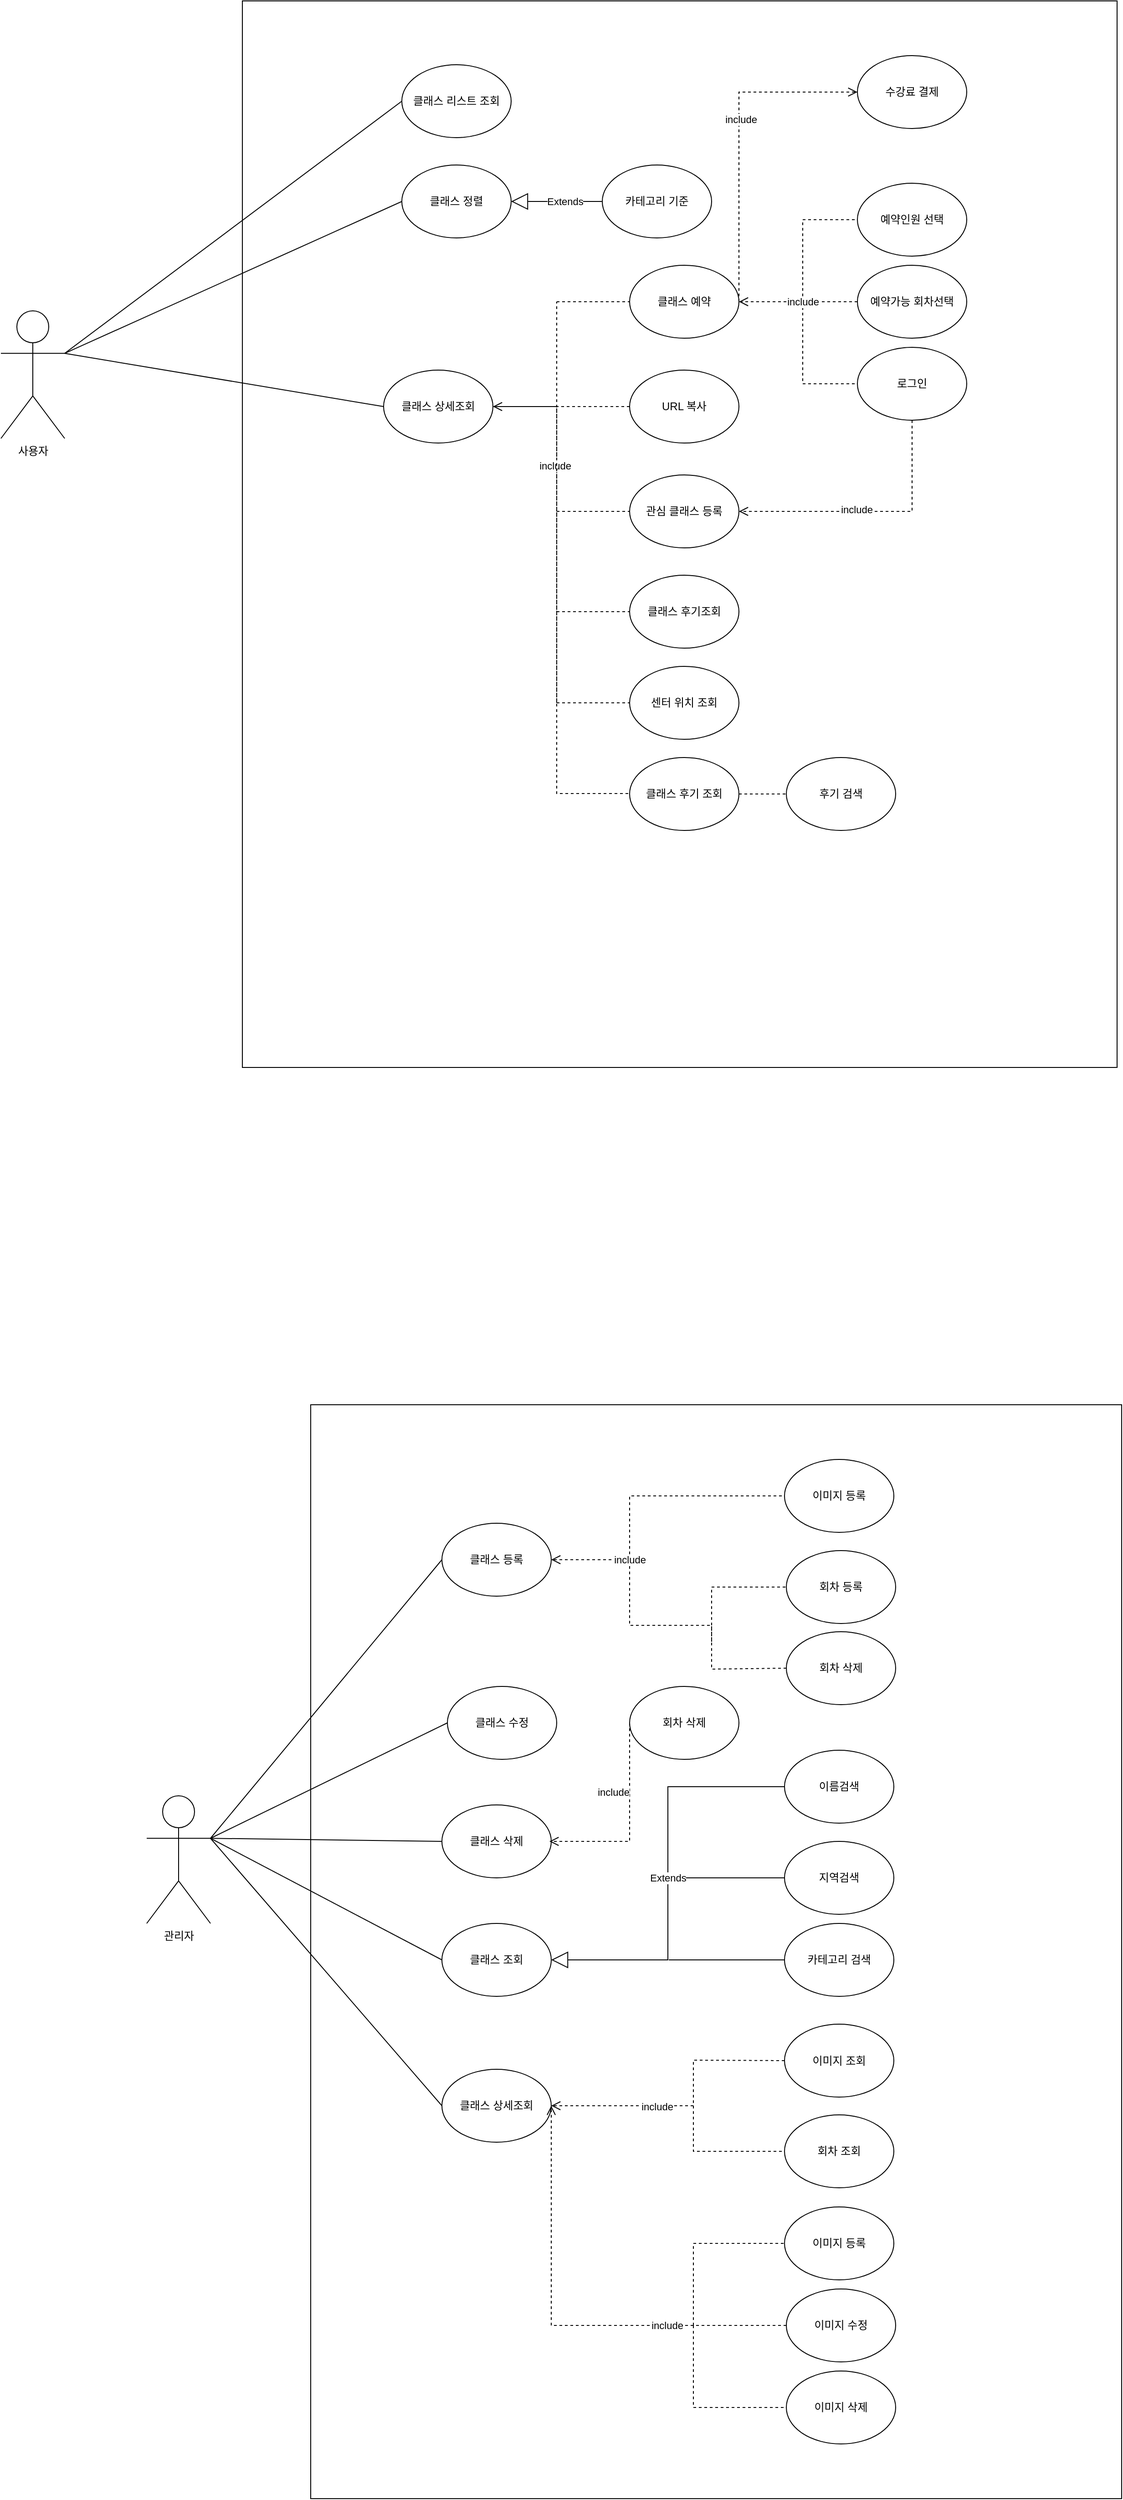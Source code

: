 <mxfile version="21.1.4" type="device">
  <diagram name="페이지-1" id="zgUNzpv_1WJQ5rxB1u2U">
    <mxGraphModel dx="1290" dy="1710" grid="1" gridSize="10" guides="1" tooltips="1" connect="1" arrows="1" fold="1" page="1" pageScale="1" pageWidth="827" pageHeight="1169" math="0" shadow="0">
      <root>
        <mxCell id="0" />
        <mxCell id="1" parent="0" />
        <mxCell id="yHIf9WJu6i8qHb0t4-19-78" value="" style="rounded=0;whiteSpace=wrap;html=1;" parent="1" vertex="1">
          <mxGeometry x="325" y="-200" width="960" height="1170" as="geometry" />
        </mxCell>
        <mxCell id="yHIf9WJu6i8qHb0t4-19-63" value="" style="rounded=0;whiteSpace=wrap;html=1;" parent="1" vertex="1">
          <mxGeometry x="400" y="1340" width="890" height="1200" as="geometry" />
        </mxCell>
        <mxCell id="Tm5OL89H6dSyZLh9gVA5-1" value="사용자" style="shape=umlActor;verticalLabelPosition=bottom;verticalAlign=top;html=1;outlineConnect=0;" parent="1" vertex="1">
          <mxGeometry x="60" y="140" width="70" height="140" as="geometry" />
        </mxCell>
        <mxCell id="Tm5OL89H6dSyZLh9gVA5-15" value="관리자" style="shape=umlActor;verticalLabelPosition=bottom;verticalAlign=top;html=1;outlineConnect=0;" parent="1" vertex="1">
          <mxGeometry x="220" y="1769" width="70" height="140" as="geometry" />
        </mxCell>
        <mxCell id="Tm5OL89H6dSyZLh9gVA5-9" value="클래스 등록" style="ellipse;whiteSpace=wrap;html=1;" parent="1" vertex="1">
          <mxGeometry x="544" y="1470" width="120" height="80" as="geometry" />
        </mxCell>
        <mxCell id="Tm5OL89H6dSyZLh9gVA5-10" value="클래스 수정" style="ellipse;whiteSpace=wrap;html=1;" parent="1" vertex="1">
          <mxGeometry x="550" y="1649" width="120" height="80" as="geometry" />
        </mxCell>
        <mxCell id="Tm5OL89H6dSyZLh9gVA5-11" value="클래스 삭제" style="ellipse;whiteSpace=wrap;html=1;" parent="1" vertex="1">
          <mxGeometry x="544" y="1779" width="120" height="80" as="geometry" />
        </mxCell>
        <mxCell id="Tm5OL89H6dSyZLh9gVA5-12" value="클래스 조회" style="ellipse;whiteSpace=wrap;html=1;" parent="1" vertex="1">
          <mxGeometry x="544" y="1909" width="120" height="80" as="geometry" />
        </mxCell>
        <mxCell id="Tm5OL89H6dSyZLh9gVA5-13" value="클래스 상세조회" style="ellipse;whiteSpace=wrap;html=1;" parent="1" vertex="1">
          <mxGeometry x="544" y="2069" width="120" height="80" as="geometry" />
        </mxCell>
        <mxCell id="Tm5OL89H6dSyZLh9gVA5-19" value="" style="endArrow=none;html=1;rounded=0;exitX=1;exitY=0.333;exitDx=0;exitDy=0;exitPerimeter=0;entryX=0;entryY=0.5;entryDx=0;entryDy=0;" parent="1" source="Tm5OL89H6dSyZLh9gVA5-15" target="Tm5OL89H6dSyZLh9gVA5-10" edge="1">
          <mxGeometry width="50" height="50" relative="1" as="geometry">
            <mxPoint x="-610" y="1255.667" as="sourcePoint" />
            <mxPoint x="-430" y="759" as="targetPoint" />
          </mxGeometry>
        </mxCell>
        <mxCell id="Tm5OL89H6dSyZLh9gVA5-20" value="" style="endArrow=none;html=1;rounded=0;entryX=0;entryY=0.5;entryDx=0;entryDy=0;exitX=1;exitY=0.333;exitDx=0;exitDy=0;exitPerimeter=0;" parent="1" source="Tm5OL89H6dSyZLh9gVA5-15" target="Tm5OL89H6dSyZLh9gVA5-9" edge="1">
          <mxGeometry width="50" height="50" relative="1" as="geometry">
            <mxPoint x="370" y="1499" as="sourcePoint" />
            <mxPoint x="-350" y="764" as="targetPoint" />
          </mxGeometry>
        </mxCell>
        <mxCell id="Tm5OL89H6dSyZLh9gVA5-21" value="" style="endArrow=none;html=1;rounded=0;entryX=0;entryY=0.5;entryDx=0;entryDy=0;exitX=1;exitY=0.333;exitDx=0;exitDy=0;exitPerimeter=0;" parent="1" source="Tm5OL89H6dSyZLh9gVA5-15" target="Tm5OL89H6dSyZLh9gVA5-11" edge="1">
          <mxGeometry width="50" height="50" relative="1" as="geometry">
            <mxPoint x="290" y="1224" as="sourcePoint" />
            <mxPoint x="-350" y="664" as="targetPoint" />
          </mxGeometry>
        </mxCell>
        <mxCell id="Tm5OL89H6dSyZLh9gVA5-22" value="" style="endArrow=none;html=1;rounded=0;entryX=0;entryY=0.5;entryDx=0;entryDy=0;exitX=1;exitY=0.333;exitDx=0;exitDy=0;exitPerimeter=0;" parent="1" source="Tm5OL89H6dSyZLh9gVA5-15" target="Tm5OL89H6dSyZLh9gVA5-12" edge="1">
          <mxGeometry width="50" height="50" relative="1" as="geometry">
            <mxPoint x="-610" y="1255.667" as="sourcePoint" />
            <mxPoint x="-350" y="864" as="targetPoint" />
          </mxGeometry>
        </mxCell>
        <mxCell id="Tm5OL89H6dSyZLh9gVA5-23" value="" style="endArrow=none;html=1;rounded=0;entryX=0;entryY=0.5;entryDx=0;entryDy=0;exitX=1;exitY=0.333;exitDx=0;exitDy=0;exitPerimeter=0;" parent="1" source="Tm5OL89H6dSyZLh9gVA5-15" target="Tm5OL89H6dSyZLh9gVA5-13" edge="1">
          <mxGeometry width="50" height="50" relative="1" as="geometry">
            <mxPoint x="-610" y="1255.667" as="sourcePoint" />
            <mxPoint x="-350" y="964" as="targetPoint" />
          </mxGeometry>
        </mxCell>
        <mxCell id="Tm5OL89H6dSyZLh9gVA5-25" value="클래스 리스트 조회" style="ellipse;whiteSpace=wrap;html=1;" parent="1" vertex="1">
          <mxGeometry x="500" y="-130" width="120" height="80" as="geometry" />
        </mxCell>
        <mxCell id="Tm5OL89H6dSyZLh9gVA5-26" value="클래스 상세조회" style="ellipse;whiteSpace=wrap;html=1;" parent="1" vertex="1">
          <mxGeometry x="480" y="205" width="120" height="80" as="geometry" />
        </mxCell>
        <mxCell id="Tm5OL89H6dSyZLh9gVA5-28" value="클래스 정렬" style="ellipse;whiteSpace=wrap;html=1;" parent="1" vertex="1">
          <mxGeometry x="500" y="-20" width="120" height="80" as="geometry" />
        </mxCell>
        <mxCell id="Tm5OL89H6dSyZLh9gVA5-30" value="카테고리 기준" style="ellipse;whiteSpace=wrap;html=1;" parent="1" vertex="1">
          <mxGeometry x="720" y="-20" width="120" height="80" as="geometry" />
        </mxCell>
        <mxCell id="Tm5OL89H6dSyZLh9gVA5-33" value="클래스 예약" style="ellipse;whiteSpace=wrap;html=1;" parent="1" vertex="1">
          <mxGeometry x="750" y="90" width="120" height="80" as="geometry" />
        </mxCell>
        <mxCell id="Tm5OL89H6dSyZLh9gVA5-36" value="" style="endArrow=none;html=1;rounded=0;exitX=1;exitY=0.333;exitDx=0;exitDy=0;exitPerimeter=0;entryX=0;entryY=0.5;entryDx=0;entryDy=0;" parent="1" source="Tm5OL89H6dSyZLh9gVA5-1" target="Tm5OL89H6dSyZLh9gVA5-28" edge="1">
          <mxGeometry width="50" height="50" relative="1" as="geometry">
            <mxPoint x="230" y="127" as="sourcePoint" />
            <mxPoint x="490" y="-60" as="targetPoint" />
          </mxGeometry>
        </mxCell>
        <mxCell id="Tm5OL89H6dSyZLh9gVA5-37" value="" style="endArrow=none;html=1;rounded=0;exitX=1;exitY=0.333;exitDx=0;exitDy=0;exitPerimeter=0;entryX=0;entryY=0.5;entryDx=0;entryDy=0;" parent="1" source="Tm5OL89H6dSyZLh9gVA5-1" target="Tm5OL89H6dSyZLh9gVA5-25" edge="1">
          <mxGeometry width="50" height="50" relative="1" as="geometry">
            <mxPoint x="230" y="127" as="sourcePoint" />
            <mxPoint x="490" y="30" as="targetPoint" />
          </mxGeometry>
        </mxCell>
        <mxCell id="Tm5OL89H6dSyZLh9gVA5-38" value="" style="endArrow=none;html=1;rounded=0;exitX=1;exitY=0.333;exitDx=0;exitDy=0;exitPerimeter=0;entryX=0;entryY=0.5;entryDx=0;entryDy=0;" parent="1" source="Tm5OL89H6dSyZLh9gVA5-1" target="Tm5OL89H6dSyZLh9gVA5-26" edge="1">
          <mxGeometry width="50" height="50" relative="1" as="geometry">
            <mxPoint x="230" y="127" as="sourcePoint" />
            <mxPoint x="490" y="130" as="targetPoint" />
          </mxGeometry>
        </mxCell>
        <mxCell id="Tm5OL89H6dSyZLh9gVA5-40" value="URL 복사" style="ellipse;whiteSpace=wrap;html=1;" parent="1" vertex="1">
          <mxGeometry x="750" y="205" width="120" height="80" as="geometry" />
        </mxCell>
        <mxCell id="Tm5OL89H6dSyZLh9gVA5-41" value="관심 클래스 등록" style="ellipse;whiteSpace=wrap;html=1;" parent="1" vertex="1">
          <mxGeometry x="750" y="320" width="120" height="80" as="geometry" />
        </mxCell>
        <mxCell id="Tm5OL89H6dSyZLh9gVA5-48" value="예약가능 회차선택" style="ellipse;whiteSpace=wrap;html=1;" parent="1" vertex="1">
          <mxGeometry x="1000" y="90" width="120" height="80" as="geometry" />
        </mxCell>
        <mxCell id="Tm5OL89H6dSyZLh9gVA5-49" value="로그인" style="ellipse;whiteSpace=wrap;html=1;" parent="1" vertex="1">
          <mxGeometry x="1000" y="180" width="120" height="80" as="geometry" />
        </mxCell>
        <mxCell id="Tm5OL89H6dSyZLh9gVA5-50" value="수강료 결제" style="ellipse;whiteSpace=wrap;html=1;" parent="1" vertex="1">
          <mxGeometry x="1000" y="-140" width="120" height="80" as="geometry" />
        </mxCell>
        <mxCell id="Tm5OL89H6dSyZLh9gVA5-59" value="Extends" style="endArrow=block;endSize=16;endFill=0;html=1;rounded=0;entryX=1;entryY=0.5;entryDx=0;entryDy=0;exitX=0;exitY=0.5;exitDx=0;exitDy=0;edgeStyle=elbowEdgeStyle;" parent="1" source="Tm5OL89H6dSyZLh9gVA5-30" target="Tm5OL89H6dSyZLh9gVA5-28" edge="1">
          <mxGeometry x="-0.167" width="160" relative="1" as="geometry">
            <mxPoint x="970" y="-100" as="sourcePoint" />
            <mxPoint x="1130" y="-100" as="targetPoint" />
            <mxPoint as="offset" />
          </mxGeometry>
        </mxCell>
        <mxCell id="Tm5OL89H6dSyZLh9gVA5-60" value="" style="html=1;verticalAlign=bottom;endArrow=open;dashed=1;endSize=8;elbow=vertical;rounded=0;exitX=0;exitY=0.5;exitDx=0;exitDy=0;" parent="1" source="Tm5OL89H6dSyZLh9gVA5-40" edge="1">
          <mxGeometry x="1" y="176" relative="1" as="geometry">
            <mxPoint x="690" y="250" as="sourcePoint" />
            <mxPoint x="600" y="245" as="targetPoint" />
            <mxPoint x="-31" y="-9" as="offset" />
            <Array as="points" />
          </mxGeometry>
        </mxCell>
        <mxCell id="Tm5OL89H6dSyZLh9gVA5-71" style="edgeStyle=orthogonalEdgeStyle;rounded=0;orthogonalLoop=1;jettySize=auto;html=1;exitX=0.5;exitY=1;exitDx=0;exitDy=0;" parent="1" source="Tm5OL89H6dSyZLh9gVA5-41" target="Tm5OL89H6dSyZLh9gVA5-41" edge="1">
          <mxGeometry relative="1" as="geometry" />
        </mxCell>
        <mxCell id="Tm5OL89H6dSyZLh9gVA5-73" value="클래스 후기조회" style="ellipse;whiteSpace=wrap;html=1;" parent="1" vertex="1">
          <mxGeometry x="750" y="430" width="120" height="80" as="geometry" />
        </mxCell>
        <mxCell id="Tm5OL89H6dSyZLh9gVA5-75" value="클래스 후기 조회" style="ellipse;whiteSpace=wrap;html=1;" parent="1" vertex="1">
          <mxGeometry x="750" y="630" width="120" height="80" as="geometry" />
        </mxCell>
        <mxCell id="yHIf9WJu6i8qHb0t4-19-3" value="예약인원 선택" style="ellipse;whiteSpace=wrap;html=1;" parent="1" vertex="1">
          <mxGeometry x="1000" width="120" height="80" as="geometry" />
        </mxCell>
        <mxCell id="yHIf9WJu6i8qHb0t4-19-7" value="센터 위치 조회" style="ellipse;whiteSpace=wrap;html=1;" parent="1" vertex="1">
          <mxGeometry x="750" y="530" width="120" height="80" as="geometry" />
        </mxCell>
        <mxCell id="yHIf9WJu6i8qHb0t4-19-10" value="" style="endArrow=none;dashed=1;html=1;rounded=0;entryX=0;entryY=0.5;entryDx=0;entryDy=0;" parent="1" target="Tm5OL89H6dSyZLh9gVA5-41" edge="1">
          <mxGeometry width="50" height="50" relative="1" as="geometry">
            <mxPoint x="670" y="360" as="sourcePoint" />
            <mxPoint x="720" y="310" as="targetPoint" />
          </mxGeometry>
        </mxCell>
        <mxCell id="yHIf9WJu6i8qHb0t4-19-11" value="" style="endArrow=none;dashed=1;html=1;rounded=0;" parent="1" edge="1">
          <mxGeometry width="50" height="50" relative="1" as="geometry">
            <mxPoint x="670" y="570" as="sourcePoint" />
            <mxPoint x="670" y="130" as="targetPoint" />
          </mxGeometry>
        </mxCell>
        <mxCell id="yHIf9WJu6i8qHb0t4-19-22" value="include" style="edgeLabel;html=1;align=center;verticalAlign=middle;resizable=0;points=[];" parent="yHIf9WJu6i8qHb0t4-19-11" vertex="1" connectable="0">
          <mxGeometry x="0.297" y="2" relative="1" as="geometry">
            <mxPoint y="25" as="offset" />
          </mxGeometry>
        </mxCell>
        <mxCell id="yHIf9WJu6i8qHb0t4-19-12" value="" style="endArrow=none;dashed=1;html=1;rounded=0;entryX=0;entryY=0.5;entryDx=0;entryDy=0;" parent="1" target="Tm5OL89H6dSyZLh9gVA5-33" edge="1">
          <mxGeometry width="50" height="50" relative="1" as="geometry">
            <mxPoint x="670" y="130" as="sourcePoint" />
            <mxPoint x="720" y="130" as="targetPoint" />
          </mxGeometry>
        </mxCell>
        <mxCell id="yHIf9WJu6i8qHb0t4-19-14" value="" style="endArrow=none;dashed=1;html=1;rounded=0;entryX=0;entryY=0.5;entryDx=0;entryDy=0;" parent="1" edge="1">
          <mxGeometry width="50" height="50" relative="1" as="geometry">
            <mxPoint x="670" y="470" as="sourcePoint" />
            <mxPoint x="750" y="470" as="targetPoint" />
          </mxGeometry>
        </mxCell>
        <mxCell id="yHIf9WJu6i8qHb0t4-19-15" value="" style="endArrow=none;dashed=1;html=1;rounded=0;entryX=0;entryY=0.5;entryDx=0;entryDy=0;" parent="1" target="yHIf9WJu6i8qHb0t4-19-7" edge="1">
          <mxGeometry width="50" height="50" relative="1" as="geometry">
            <mxPoint x="670" y="570" as="sourcePoint" />
            <mxPoint x="744" y="570" as="targetPoint" />
          </mxGeometry>
        </mxCell>
        <mxCell id="yHIf9WJu6i8qHb0t4-19-16" value="" style="endArrow=none;dashed=1;html=1;rounded=0;entryX=0;entryY=0.5;entryDx=0;entryDy=0;" parent="1" target="yHIf9WJu6i8qHb0t4-19-3" edge="1">
          <mxGeometry width="50" height="50" relative="1" as="geometry">
            <mxPoint x="940" y="130" as="sourcePoint" />
            <mxPoint x="920" y="-155" as="targetPoint" />
            <Array as="points">
              <mxPoint x="940" y="40" />
            </Array>
          </mxGeometry>
        </mxCell>
        <mxCell id="yHIf9WJu6i8qHb0t4-19-17" value="" style="endArrow=none;dashed=1;html=1;rounded=0;" parent="1" target="Tm5OL89H6dSyZLh9gVA5-49" edge="1">
          <mxGeometry width="50" height="50" relative="1" as="geometry">
            <mxPoint x="940" y="130" as="sourcePoint" />
            <mxPoint x="970" y="50" as="targetPoint" />
            <Array as="points">
              <mxPoint x="940" y="220" />
            </Array>
          </mxGeometry>
        </mxCell>
        <mxCell id="yHIf9WJu6i8qHb0t4-19-23" value="" style="html=1;verticalAlign=bottom;endArrow=open;dashed=1;endSize=8;elbow=vertical;rounded=0;exitX=0;exitY=0.5;exitDx=0;exitDy=0;" parent="1" source="Tm5OL89H6dSyZLh9gVA5-48" edge="1">
          <mxGeometry x="1" y="176" relative="1" as="geometry">
            <mxPoint x="990" y="130" as="sourcePoint" />
            <mxPoint x="870" y="130" as="targetPoint" />
            <mxPoint x="-31" y="-9" as="offset" />
            <Array as="points" />
          </mxGeometry>
        </mxCell>
        <mxCell id="yHIf9WJu6i8qHb0t4-19-26" value="include" style="edgeLabel;html=1;align=center;verticalAlign=middle;resizable=0;points=[];" parent="yHIf9WJu6i8qHb0t4-19-23" vertex="1" connectable="0">
          <mxGeometry x="-0.689" y="-2" relative="1" as="geometry">
            <mxPoint x="-40" y="2" as="offset" />
          </mxGeometry>
        </mxCell>
        <mxCell id="yHIf9WJu6i8qHb0t4-19-28" value="" style="html=1;verticalAlign=bottom;endArrow=open;dashed=1;endSize=8;elbow=vertical;rounded=0;exitX=1;exitY=0.5;exitDx=0;exitDy=0;entryX=0;entryY=0.5;entryDx=0;entryDy=0;" parent="1" source="Tm5OL89H6dSyZLh9gVA5-33" target="Tm5OL89H6dSyZLh9gVA5-50" edge="1">
          <mxGeometry x="1" y="176" relative="1" as="geometry">
            <mxPoint x="760" y="255" as="sourcePoint" />
            <mxPoint x="610" y="255" as="targetPoint" />
            <mxPoint x="-31" y="-9" as="offset" />
            <Array as="points">
              <mxPoint x="870" y="-100" />
            </Array>
          </mxGeometry>
        </mxCell>
        <mxCell id="yHIf9WJu6i8qHb0t4-19-29" value="include" style="edgeLabel;html=1;align=center;verticalAlign=middle;resizable=0;points=[];" parent="yHIf9WJu6i8qHb0t4-19-28" vertex="1" connectable="0">
          <mxGeometry x="0.112" y="-2" relative="1" as="geometry">
            <mxPoint as="offset" />
          </mxGeometry>
        </mxCell>
        <mxCell id="yHIf9WJu6i8qHb0t4-19-32" value="이미지 등록" style="ellipse;whiteSpace=wrap;html=1;" parent="1" vertex="1">
          <mxGeometry x="920" y="1400" width="120" height="80" as="geometry" />
        </mxCell>
        <mxCell id="yHIf9WJu6i8qHb0t4-19-33" value="" style="endArrow=none;dashed=1;html=1;rounded=0;entryX=0;entryY=0.5;entryDx=0;entryDy=0;" parent="1" target="yHIf9WJu6i8qHb0t4-19-32" edge="1">
          <mxGeometry width="50" height="50" relative="1" as="geometry">
            <mxPoint x="750" y="1510" as="sourcePoint" />
            <mxPoint x="807" y="1164" as="targetPoint" />
            <Array as="points">
              <mxPoint x="750" y="1440" />
            </Array>
          </mxGeometry>
        </mxCell>
        <mxCell id="yHIf9WJu6i8qHb0t4-19-41" value="회차 등록" style="ellipse;whiteSpace=wrap;html=1;" parent="1" vertex="1">
          <mxGeometry x="922" y="1500" width="120" height="80" as="geometry" />
        </mxCell>
        <mxCell id="yHIf9WJu6i8qHb0t4-19-42" value="" style="endArrow=none;dashed=1;html=1;rounded=0;entryX=0;entryY=0.5;entryDx=0;entryDy=0;" parent="1" target="yHIf9WJu6i8qHb0t4-19-41" edge="1">
          <mxGeometry width="50" height="50" relative="1" as="geometry">
            <mxPoint x="840" y="1600" as="sourcePoint" />
            <mxPoint x="820" y="1434" as="targetPoint" />
            <Array as="points">
              <mxPoint x="840" y="1540" />
            </Array>
          </mxGeometry>
        </mxCell>
        <mxCell id="yHIf9WJu6i8qHb0t4-19-44" value="회차 삭제" style="ellipse;whiteSpace=wrap;html=1;" parent="1" vertex="1">
          <mxGeometry x="922" y="1589" width="120" height="80" as="geometry" />
        </mxCell>
        <mxCell id="yHIf9WJu6i8qHb0t4-19-47" value="" style="html=1;verticalAlign=bottom;endArrow=open;dashed=1;endSize=8;elbow=vertical;rounded=0;exitX=0;exitY=0.5;exitDx=0;exitDy=0;entryX=1;entryY=0.5;entryDx=0;entryDy=0;" parent="1" source="yHIf9WJu6i8qHb0t4-19-44" target="Tm5OL89H6dSyZLh9gVA5-9" edge="1">
          <mxGeometry x="1" y="176" relative="1" as="geometry">
            <mxPoint x="900.0" y="1642.0" as="sourcePoint" />
            <mxPoint x="660" y="1439" as="targetPoint" />
            <mxPoint x="-31" y="-9" as="offset" />
            <Array as="points">
              <mxPoint x="840" y="1630" />
              <mxPoint x="840" y="1582" />
              <mxPoint x="750" y="1582" />
              <mxPoint x="750" y="1510" />
            </Array>
          </mxGeometry>
        </mxCell>
        <mxCell id="yHIf9WJu6i8qHb0t4-19-48" value="include" style="edgeLabel;html=1;align=center;verticalAlign=middle;resizable=0;points=[];rotation=0;" parent="yHIf9WJu6i8qHb0t4-19-47" vertex="1" connectable="0">
          <mxGeometry x="-0.689" y="-2" relative="1" as="geometry">
            <mxPoint x="-113" y="-118" as="offset" />
          </mxGeometry>
        </mxCell>
        <mxCell id="yHIf9WJu6i8qHb0t4-19-49" value="" style="html=1;verticalAlign=bottom;endArrow=open;dashed=1;endSize=8;elbow=vertical;rounded=0;exitX=0;exitY=0.5;exitDx=0;exitDy=0;" parent="1" source="yHIf9WJu6i8qHb0t4-19-52" edge="1">
          <mxGeometry x="1" y="176" relative="1" as="geometry">
            <mxPoint x="820" y="2059" as="sourcePoint" />
            <mxPoint x="664" y="2109" as="targetPoint" />
            <mxPoint x="-31" y="-9" as="offset" />
            <Array as="points">
              <mxPoint x="820" y="2059" />
              <mxPoint x="820" y="2109" />
            </Array>
          </mxGeometry>
        </mxCell>
        <mxCell id="yHIf9WJu6i8qHb0t4-19-50" value="include" style="edgeLabel;html=1;align=center;verticalAlign=middle;resizable=0;points=[];" parent="yHIf9WJu6i8qHb0t4-19-49" vertex="1" connectable="0">
          <mxGeometry x="-0.689" y="-2" relative="1" as="geometry">
            <mxPoint x="-93" y="52" as="offset" />
          </mxGeometry>
        </mxCell>
        <mxCell id="yHIf9WJu6i8qHb0t4-19-51" value="" style="endArrow=none;dashed=1;html=1;rounded=0;entryX=0;entryY=0.5;entryDx=0;entryDy=0;" parent="1" target="yHIf9WJu6i8qHb0t4-19-53" edge="1">
          <mxGeometry width="50" height="50" relative="1" as="geometry">
            <mxPoint x="820" y="2109" as="sourcePoint" />
            <mxPoint x="897.5" y="2149.5" as="targetPoint" />
            <Array as="points">
              <mxPoint x="820" y="2159" />
            </Array>
          </mxGeometry>
        </mxCell>
        <mxCell id="yHIf9WJu6i8qHb0t4-19-52" value="이미지 조회" style="ellipse;whiteSpace=wrap;html=1;" parent="1" vertex="1">
          <mxGeometry x="920" y="2019.5" width="120" height="80" as="geometry" />
        </mxCell>
        <mxCell id="yHIf9WJu6i8qHb0t4-19-53" value="회차 조회" style="ellipse;whiteSpace=wrap;html=1;" parent="1" vertex="1">
          <mxGeometry x="920" y="2119" width="120" height="80" as="geometry" />
        </mxCell>
        <mxCell id="yHIf9WJu6i8qHb0t4-19-54" value="" style="html=1;verticalAlign=bottom;endArrow=open;dashed=1;endSize=8;elbow=vertical;rounded=0;exitX=0;exitY=0.5;exitDx=0;exitDy=0;" parent="1" source="yHIf9WJu6i8qHb0t4-19-56" edge="1">
          <mxGeometry x="1" y="176" relative="1" as="geometry">
            <mxPoint x="800" y="1819" as="sourcePoint" />
            <mxPoint x="662" y="1819" as="targetPoint" />
            <mxPoint x="-31" y="-9" as="offset" />
            <Array as="points">
              <mxPoint x="750" y="1739" />
              <mxPoint x="750" y="1819" />
            </Array>
          </mxGeometry>
        </mxCell>
        <mxCell id="yHIf9WJu6i8qHb0t4-19-55" value="include" style="edgeLabel;html=1;align=center;verticalAlign=middle;resizable=0;points=[];" parent="yHIf9WJu6i8qHb0t4-19-54" vertex="1" connectable="0">
          <mxGeometry x="-0.689" y="-2" relative="1" as="geometry">
            <mxPoint x="-16" y="42" as="offset" />
          </mxGeometry>
        </mxCell>
        <mxCell id="yHIf9WJu6i8qHb0t4-19-56" value="회차 삭제" style="ellipse;whiteSpace=wrap;html=1;" parent="1" vertex="1">
          <mxGeometry x="750" y="1649" width="120" height="80" as="geometry" />
        </mxCell>
        <mxCell id="yHIf9WJu6i8qHb0t4-19-57" value="이름검색" style="ellipse;whiteSpace=wrap;html=1;" parent="1" vertex="1">
          <mxGeometry x="920" y="1719" width="120" height="80" as="geometry" />
        </mxCell>
        <mxCell id="yHIf9WJu6i8qHb0t4-19-59" value="지역검색" style="ellipse;whiteSpace=wrap;html=1;" parent="1" vertex="1">
          <mxGeometry x="920" y="1819" width="120" height="80" as="geometry" />
        </mxCell>
        <mxCell id="yHIf9WJu6i8qHb0t4-19-60" value="카테고리 검색" style="ellipse;whiteSpace=wrap;html=1;" parent="1" vertex="1">
          <mxGeometry x="920" y="1909" width="120" height="80" as="geometry" />
        </mxCell>
        <mxCell id="yHIf9WJu6i8qHb0t4-19-61" value="" style="endArrow=none;html=1;rounded=0;entryX=0;entryY=0.5;entryDx=0;entryDy=0;" parent="1" target="yHIf9WJu6i8qHb0t4-19-59" edge="1">
          <mxGeometry width="50" height="50" relative="1" as="geometry">
            <mxPoint x="797" y="1859" as="sourcePoint" />
            <mxPoint x="930" y="1859" as="targetPoint" />
          </mxGeometry>
        </mxCell>
        <mxCell id="yHIf9WJu6i8qHb0t4-19-62" value="" style="endArrow=none;html=1;rounded=0;entryX=0;entryY=0.5;entryDx=0;entryDy=0;" parent="1" target="yHIf9WJu6i8qHb0t4-19-60" edge="1">
          <mxGeometry width="50" height="50" relative="1" as="geometry">
            <mxPoint x="793" y="1949" as="sourcePoint" />
            <mxPoint x="900" y="1970" as="targetPoint" />
          </mxGeometry>
        </mxCell>
        <mxCell id="yHIf9WJu6i8qHb0t4-19-58" value="Extends" style="endArrow=block;endSize=16;endFill=0;html=1;rounded=0;entryX=1;entryY=0.5;entryDx=0;entryDy=0;exitX=0;exitY=0.5;exitDx=0;exitDy=0;edgeStyle=elbowEdgeStyle;" parent="1" source="yHIf9WJu6i8qHb0t4-19-57" edge="1">
          <mxGeometry x="0.021" width="160" relative="1" as="geometry">
            <mxPoint x="1024" y="1814" as="sourcePoint" />
            <mxPoint x="664" y="1949" as="targetPoint" />
            <mxPoint as="offset" />
          </mxGeometry>
        </mxCell>
        <mxCell id="yHIf9WJu6i8qHb0t4-19-64" value="이미지 등록" style="ellipse;whiteSpace=wrap;html=1;" parent="1" vertex="1">
          <mxGeometry x="920" y="2220" width="120" height="80" as="geometry" />
        </mxCell>
        <mxCell id="yHIf9WJu6i8qHb0t4-19-65" value="" style="endArrow=none;dashed=1;html=1;rounded=0;entryX=0;entryY=0.5;entryDx=0;entryDy=0;" parent="1" target="yHIf9WJu6i8qHb0t4-19-64" edge="1">
          <mxGeometry width="50" height="50" relative="1" as="geometry">
            <mxPoint x="820" y="2350" as="sourcePoint" />
            <mxPoint x="828" y="2215" as="targetPoint" />
            <Array as="points">
              <mxPoint x="820" y="2260" />
            </Array>
          </mxGeometry>
        </mxCell>
        <mxCell id="yHIf9WJu6i8qHb0t4-19-66" value="" style="html=1;verticalAlign=bottom;endArrow=open;dashed=1;endSize=8;elbow=vertical;rounded=0;exitX=0;exitY=0.5;exitDx=0;exitDy=0;entryX=1;entryY=0.5;entryDx=0;entryDy=0;" parent="1" source="yHIf9WJu6i8qHb0t4-19-68" target="Tm5OL89H6dSyZLh9gVA5-13" edge="1">
          <mxGeometry x="1" y="176" relative="1" as="geometry">
            <mxPoint x="1081" y="2470" as="sourcePoint" />
            <mxPoint x="670" y="2110" as="targetPoint" />
            <mxPoint x="-31" y="-9" as="offset" />
            <Array as="points">
              <mxPoint x="664" y="2350" />
              <mxPoint x="664" y="2220" />
            </Array>
          </mxGeometry>
        </mxCell>
        <mxCell id="yHIf9WJu6i8qHb0t4-19-67" value="include" style="edgeLabel;html=1;align=center;verticalAlign=middle;resizable=0;points=[];" parent="yHIf9WJu6i8qHb0t4-19-66" vertex="1" connectable="0">
          <mxGeometry x="-0.689" y="-2" relative="1" as="geometry">
            <mxPoint x="-54" y="2" as="offset" />
          </mxGeometry>
        </mxCell>
        <mxCell id="yHIf9WJu6i8qHb0t4-19-68" value="이미지 수정" style="ellipse;whiteSpace=wrap;html=1;" parent="1" vertex="1">
          <mxGeometry x="922" y="2310" width="120" height="80" as="geometry" />
        </mxCell>
        <mxCell id="yHIf9WJu6i8qHb0t4-19-69" value="이미지 삭제" style="ellipse;whiteSpace=wrap;html=1;" parent="1" vertex="1">
          <mxGeometry x="922" y="2400" width="120" height="80" as="geometry" />
        </mxCell>
        <mxCell id="yHIf9WJu6i8qHb0t4-19-70" value="" style="endArrow=none;dashed=1;html=1;rounded=0;entryX=0;entryY=0.5;entryDx=0;entryDy=0;" parent="1" target="yHIf9WJu6i8qHb0t4-19-69" edge="1">
          <mxGeometry width="50" height="50" relative="1" as="geometry">
            <mxPoint x="820" y="2350" as="sourcePoint" />
            <mxPoint x="908" y="2440" as="targetPoint" />
            <Array as="points">
              <mxPoint x="820" y="2440" />
            </Array>
          </mxGeometry>
        </mxCell>
        <mxCell id="yHIf9WJu6i8qHb0t4-19-76" value="후기 검색" style="ellipse;whiteSpace=wrap;html=1;" parent="1" vertex="1">
          <mxGeometry x="922" y="630" width="120" height="80" as="geometry" />
        </mxCell>
        <mxCell id="yHIf9WJu6i8qHb0t4-19-77" value="" style="endArrow=none;dashed=1;html=1;rounded=0;entryX=0;entryY=0.5;entryDx=0;entryDy=0;exitX=1;exitY=0.5;exitDx=0;exitDy=0;" parent="1" target="yHIf9WJu6i8qHb0t4-19-76" edge="1" source="Tm5OL89H6dSyZLh9gVA5-75">
          <mxGeometry width="50" height="50" relative="1" as="geometry">
            <mxPoint x="670" y="780" as="sourcePoint" />
            <mxPoint x="750" y="870" as="targetPoint" />
          </mxGeometry>
        </mxCell>
        <mxCell id="yHIf9WJu6i8qHb0t4-19-79" value="" style="html=1;verticalAlign=bottom;endArrow=open;dashed=1;endSize=8;elbow=vertical;rounded=0;exitX=0.5;exitY=1;exitDx=0;exitDy=0;entryX=1;entryY=0.5;entryDx=0;entryDy=0;" parent="1" source="Tm5OL89H6dSyZLh9gVA5-49" target="Tm5OL89H6dSyZLh9gVA5-41" edge="1">
          <mxGeometry x="1" y="176" relative="1" as="geometry">
            <mxPoint x="880" y="140" as="sourcePoint" />
            <mxPoint x="1010" y="-100" as="targetPoint" />
            <mxPoint x="-31" y="-9" as="offset" />
            <Array as="points">
              <mxPoint x="1060" y="360" />
              <mxPoint x="940" y="360" />
            </Array>
          </mxGeometry>
        </mxCell>
        <mxCell id="yHIf9WJu6i8qHb0t4-19-80" value="include" style="edgeLabel;html=1;align=center;verticalAlign=middle;resizable=0;points=[];" parent="yHIf9WJu6i8qHb0t4-19-79" vertex="1" connectable="0">
          <mxGeometry x="0.112" y="-2" relative="1" as="geometry">
            <mxPoint as="offset" />
          </mxGeometry>
        </mxCell>
        <mxCell id="d3mzkjanS0N_rIhUBdv3-1" value="" style="endArrow=none;dashed=1;html=1;rounded=0;entryX=0;entryY=0.5;entryDx=0;entryDy=0;exitX=1;exitY=0.5;exitDx=0;exitDy=0;edgeStyle=orthogonalEdgeStyle;" edge="1" parent="1" source="Tm5OL89H6dSyZLh9gVA5-26">
          <mxGeometry width="50" height="50" relative="1" as="geometry">
            <mxPoint x="670" y="669.5" as="sourcePoint" />
            <mxPoint x="750" y="669.5" as="targetPoint" />
            <Array as="points">
              <mxPoint x="670" y="245" />
              <mxPoint x="670" y="670" />
            </Array>
          </mxGeometry>
        </mxCell>
      </root>
    </mxGraphModel>
  </diagram>
</mxfile>
